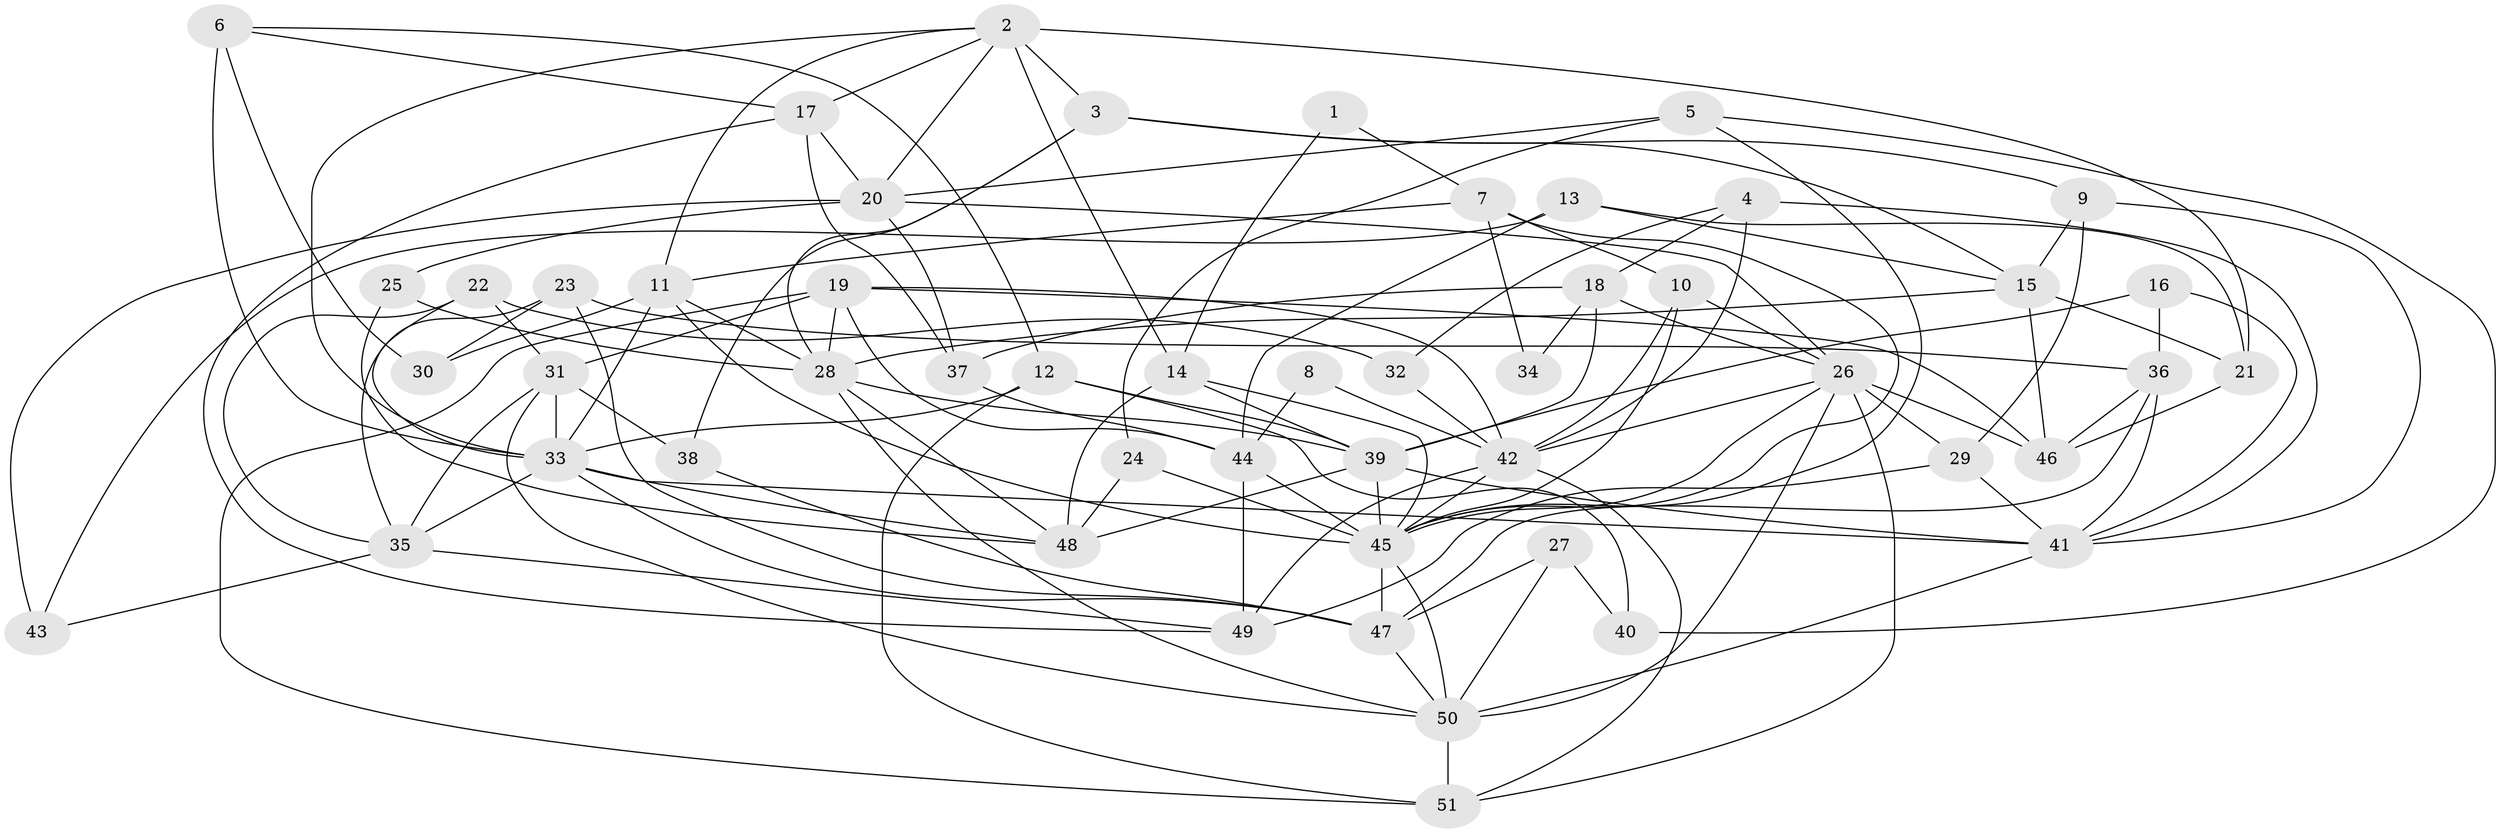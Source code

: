 // original degree distribution, {2: 0.12745098039215685, 4: 0.2549019607843137, 6: 0.08823529411764706, 3: 0.27450980392156865, 5: 0.21568627450980393, 7: 0.029411764705882353, 9: 0.00980392156862745}
// Generated by graph-tools (version 1.1) at 2025/02/03/09/25 03:02:14]
// undirected, 51 vertices, 131 edges
graph export_dot {
graph [start="1"]
  node [color=gray90,style=filled];
  1;
  2;
  3;
  4;
  5;
  6;
  7;
  8;
  9;
  10;
  11;
  12;
  13;
  14;
  15;
  16;
  17;
  18;
  19;
  20;
  21;
  22;
  23;
  24;
  25;
  26;
  27;
  28;
  29;
  30;
  31;
  32;
  33;
  34;
  35;
  36;
  37;
  38;
  39;
  40;
  41;
  42;
  43;
  44;
  45;
  46;
  47;
  48;
  49;
  50;
  51;
  1 -- 7 [weight=1.0];
  1 -- 14 [weight=1.0];
  2 -- 3 [weight=2.0];
  2 -- 11 [weight=1.0];
  2 -- 14 [weight=1.0];
  2 -- 17 [weight=1.0];
  2 -- 20 [weight=1.0];
  2 -- 21 [weight=1.0];
  2 -- 33 [weight=1.0];
  3 -- 9 [weight=1.0];
  3 -- 15 [weight=1.0];
  3 -- 28 [weight=1.0];
  3 -- 38 [weight=1.0];
  4 -- 18 [weight=1.0];
  4 -- 32 [weight=1.0];
  4 -- 41 [weight=1.0];
  4 -- 42 [weight=1.0];
  5 -- 20 [weight=1.0];
  5 -- 24 [weight=1.0];
  5 -- 40 [weight=1.0];
  5 -- 45 [weight=1.0];
  6 -- 12 [weight=1.0];
  6 -- 17 [weight=1.0];
  6 -- 30 [weight=2.0];
  6 -- 33 [weight=1.0];
  7 -- 10 [weight=1.0];
  7 -- 11 [weight=1.0];
  7 -- 34 [weight=2.0];
  7 -- 45 [weight=1.0];
  8 -- 42 [weight=1.0];
  8 -- 44 [weight=1.0];
  9 -- 15 [weight=1.0];
  9 -- 29 [weight=1.0];
  9 -- 41 [weight=1.0];
  10 -- 26 [weight=1.0];
  10 -- 42 [weight=1.0];
  10 -- 45 [weight=2.0];
  11 -- 28 [weight=1.0];
  11 -- 30 [weight=1.0];
  11 -- 33 [weight=1.0];
  11 -- 45 [weight=1.0];
  12 -- 33 [weight=1.0];
  12 -- 39 [weight=1.0];
  12 -- 40 [weight=1.0];
  12 -- 51 [weight=2.0];
  13 -- 15 [weight=1.0];
  13 -- 21 [weight=1.0];
  13 -- 43 [weight=1.0];
  13 -- 44 [weight=2.0];
  14 -- 39 [weight=1.0];
  14 -- 45 [weight=1.0];
  14 -- 48 [weight=1.0];
  15 -- 21 [weight=1.0];
  15 -- 28 [weight=1.0];
  15 -- 46 [weight=1.0];
  16 -- 36 [weight=1.0];
  16 -- 39 [weight=1.0];
  16 -- 41 [weight=1.0];
  17 -- 20 [weight=1.0];
  17 -- 37 [weight=1.0];
  17 -- 49 [weight=1.0];
  18 -- 26 [weight=1.0];
  18 -- 34 [weight=1.0];
  18 -- 37 [weight=1.0];
  18 -- 39 [weight=1.0];
  19 -- 28 [weight=1.0];
  19 -- 31 [weight=1.0];
  19 -- 42 [weight=1.0];
  19 -- 44 [weight=1.0];
  19 -- 46 [weight=1.0];
  19 -- 51 [weight=1.0];
  20 -- 25 [weight=1.0];
  20 -- 26 [weight=1.0];
  20 -- 37 [weight=1.0];
  20 -- 43 [weight=1.0];
  21 -- 46 [weight=1.0];
  22 -- 31 [weight=1.0];
  22 -- 32 [weight=1.0];
  22 -- 33 [weight=1.0];
  22 -- 35 [weight=1.0];
  23 -- 30 [weight=1.0];
  23 -- 35 [weight=2.0];
  23 -- 36 [weight=1.0];
  23 -- 47 [weight=1.0];
  24 -- 45 [weight=1.0];
  24 -- 48 [weight=1.0];
  25 -- 28 [weight=1.0];
  25 -- 48 [weight=1.0];
  26 -- 29 [weight=1.0];
  26 -- 42 [weight=1.0];
  26 -- 45 [weight=1.0];
  26 -- 46 [weight=1.0];
  26 -- 50 [weight=1.0];
  26 -- 51 [weight=1.0];
  27 -- 40 [weight=1.0];
  27 -- 47 [weight=1.0];
  27 -- 50 [weight=2.0];
  28 -- 39 [weight=1.0];
  28 -- 48 [weight=1.0];
  28 -- 50 [weight=1.0];
  29 -- 41 [weight=1.0];
  29 -- 49 [weight=1.0];
  31 -- 33 [weight=3.0];
  31 -- 35 [weight=1.0];
  31 -- 38 [weight=2.0];
  31 -- 50 [weight=1.0];
  32 -- 42 [weight=2.0];
  33 -- 35 [weight=2.0];
  33 -- 41 [weight=1.0];
  33 -- 47 [weight=1.0];
  33 -- 48 [weight=1.0];
  35 -- 43 [weight=1.0];
  35 -- 49 [weight=1.0];
  36 -- 41 [weight=1.0];
  36 -- 46 [weight=1.0];
  36 -- 47 [weight=1.0];
  37 -- 44 [weight=1.0];
  38 -- 47 [weight=1.0];
  39 -- 41 [weight=1.0];
  39 -- 45 [weight=1.0];
  39 -- 48 [weight=2.0];
  41 -- 50 [weight=1.0];
  42 -- 45 [weight=2.0];
  42 -- 49 [weight=1.0];
  42 -- 51 [weight=2.0];
  44 -- 45 [weight=2.0];
  44 -- 49 [weight=1.0];
  45 -- 47 [weight=1.0];
  45 -- 50 [weight=1.0];
  47 -- 50 [weight=2.0];
  50 -- 51 [weight=1.0];
}
